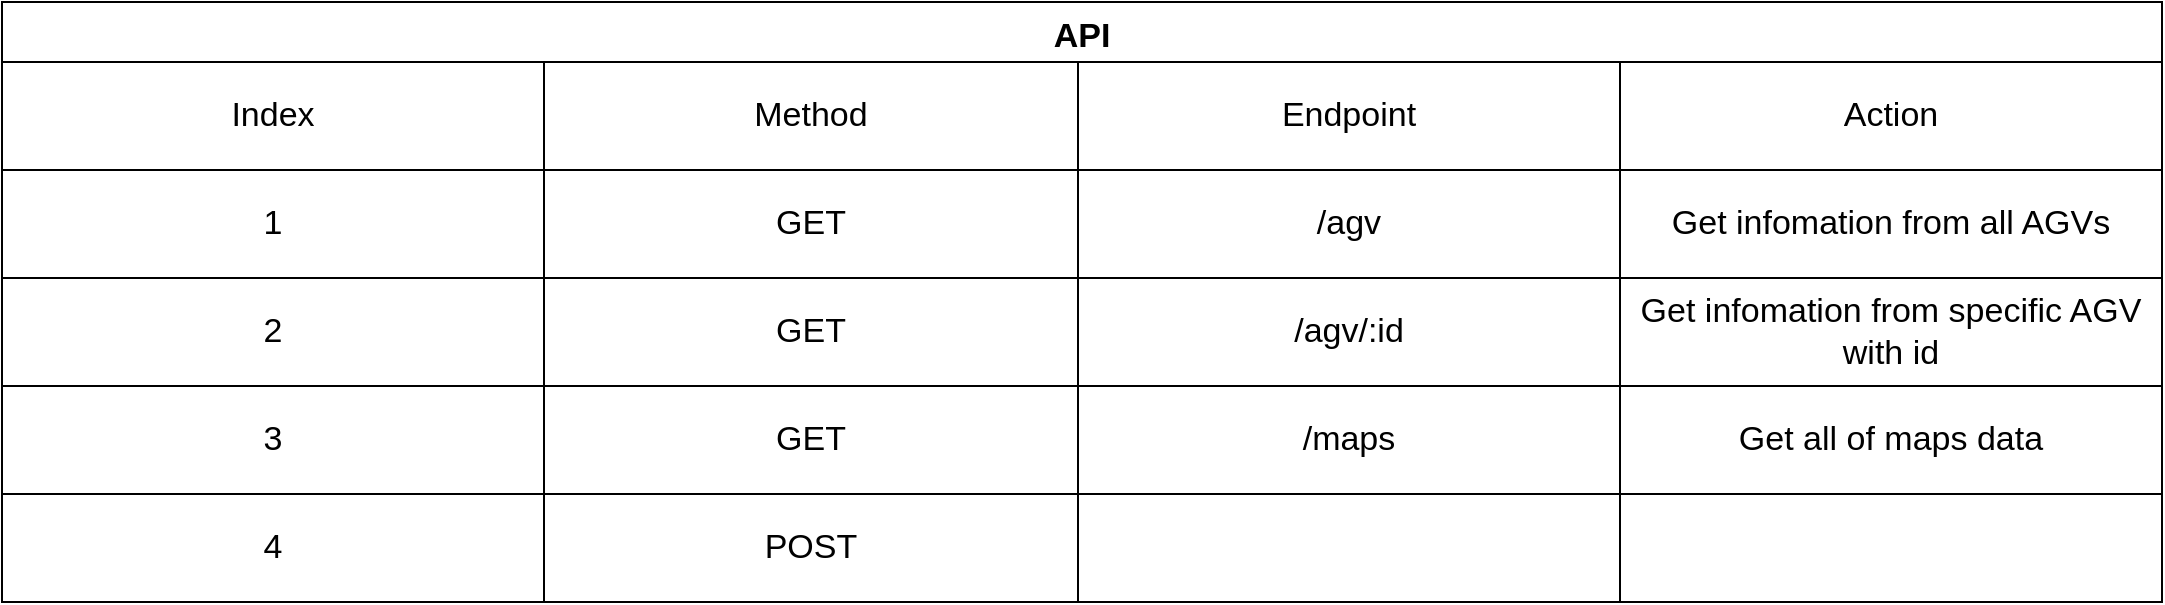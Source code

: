 <mxfile version="20.8.16" type="device"><diagram id="3fIbixli-dRenmDNS4K-" name="Page-1"><mxGraphModel dx="1120" dy="532" grid="1" gridSize="10" guides="1" tooltips="1" connect="1" arrows="1" fold="1" page="1" pageScale="1" pageWidth="1169" pageHeight="827" math="0" shadow="0"><root><mxCell id="0"/><mxCell id="1" parent="0"/><mxCell id="TjqKzzk50AlIPwQPwrDO-1" value="API" style="shape=table;startSize=30;container=1;collapsible=0;childLayout=tableLayout;fontStyle=1;align=center;fontSize=17;" parent="1" vertex="1"><mxGeometry x="20" y="50" width="1080" height="300" as="geometry"/></mxCell><mxCell id="TjqKzzk50AlIPwQPwrDO-2" value="" style="shape=tableRow;horizontal=0;startSize=0;swimlaneHead=0;swimlaneBody=0;top=0;left=0;bottom=0;right=0;collapsible=0;dropTarget=0;fillColor=none;points=[[0,0.5],[1,0.5]];portConstraint=eastwest;fontSize=17;" parent="TjqKzzk50AlIPwQPwrDO-1" vertex="1"><mxGeometry y="30" width="1080" height="54" as="geometry"/></mxCell><mxCell id="TjqKzzk50AlIPwQPwrDO-3" value="Index" style="shape=partialRectangle;html=1;whiteSpace=wrap;connectable=0;fillColor=none;top=0;left=0;bottom=0;right=0;overflow=hidden;fontSize=17;" parent="TjqKzzk50AlIPwQPwrDO-2" vertex="1"><mxGeometry width="271" height="54" as="geometry"><mxRectangle width="271" height="54" as="alternateBounds"/></mxGeometry></mxCell><mxCell id="TjqKzzk50AlIPwQPwrDO-4" value="&lt;font style=&quot;font-size: 17px;&quot;&gt;Method&lt;/font&gt;" style="shape=partialRectangle;html=1;whiteSpace=wrap;connectable=0;fillColor=none;top=0;left=0;bottom=0;right=0;overflow=hidden;fontSize=17;" parent="TjqKzzk50AlIPwQPwrDO-2" vertex="1"><mxGeometry x="271" width="267" height="54" as="geometry"><mxRectangle width="267" height="54" as="alternateBounds"/></mxGeometry></mxCell><mxCell id="TjqKzzk50AlIPwQPwrDO-5" value="Endpoint" style="shape=partialRectangle;html=1;whiteSpace=wrap;connectable=0;fillColor=none;top=0;left=0;bottom=0;right=0;overflow=hidden;fontSize=17;" parent="TjqKzzk50AlIPwQPwrDO-2" vertex="1"><mxGeometry x="538" width="271" height="54" as="geometry"><mxRectangle width="271" height="54" as="alternateBounds"/></mxGeometry></mxCell><mxCell id="TjqKzzk50AlIPwQPwrDO-22" value="Action" style="shape=partialRectangle;html=1;whiteSpace=wrap;connectable=0;fillColor=none;top=0;left=0;bottom=0;right=0;overflow=hidden;fontSize=17;" parent="TjqKzzk50AlIPwQPwrDO-2" vertex="1"><mxGeometry x="809" width="271" height="54" as="geometry"><mxRectangle width="271" height="54" as="alternateBounds"/></mxGeometry></mxCell><mxCell id="TjqKzzk50AlIPwQPwrDO-6" value="" style="shape=tableRow;horizontal=0;startSize=0;swimlaneHead=0;swimlaneBody=0;top=0;left=0;bottom=0;right=0;collapsible=0;dropTarget=0;fillColor=none;points=[[0,0.5],[1,0.5]];portConstraint=eastwest;fontSize=17;" parent="TjqKzzk50AlIPwQPwrDO-1" vertex="1"><mxGeometry y="84" width="1080" height="54" as="geometry"/></mxCell><mxCell id="TjqKzzk50AlIPwQPwrDO-7" value="1" style="shape=partialRectangle;html=1;whiteSpace=wrap;connectable=0;fillColor=none;top=0;left=0;bottom=0;right=0;overflow=hidden;fontSize=17;" parent="TjqKzzk50AlIPwQPwrDO-6" vertex="1"><mxGeometry width="271" height="54" as="geometry"><mxRectangle width="271" height="54" as="alternateBounds"/></mxGeometry></mxCell><mxCell id="TjqKzzk50AlIPwQPwrDO-8" value="GET" style="shape=partialRectangle;html=1;whiteSpace=wrap;connectable=0;fillColor=none;top=0;left=0;bottom=0;right=0;overflow=hidden;fontSize=17;" parent="TjqKzzk50AlIPwQPwrDO-6" vertex="1"><mxGeometry x="271" width="267" height="54" as="geometry"><mxRectangle width="267" height="54" as="alternateBounds"/></mxGeometry></mxCell><mxCell id="TjqKzzk50AlIPwQPwrDO-9" value="/agv" style="shape=partialRectangle;html=1;whiteSpace=wrap;connectable=0;fillColor=none;top=0;left=0;bottom=0;right=0;overflow=hidden;fontSize=17;" parent="TjqKzzk50AlIPwQPwrDO-6" vertex="1"><mxGeometry x="538" width="271" height="54" as="geometry"><mxRectangle width="271" height="54" as="alternateBounds"/></mxGeometry></mxCell><mxCell id="TjqKzzk50AlIPwQPwrDO-23" value="Get infomation from all AGVs" style="shape=partialRectangle;html=1;whiteSpace=wrap;connectable=0;fillColor=none;top=0;left=0;bottom=0;right=0;overflow=hidden;fontSize=17;" parent="TjqKzzk50AlIPwQPwrDO-6" vertex="1"><mxGeometry x="809" width="271" height="54" as="geometry"><mxRectangle width="271" height="54" as="alternateBounds"/></mxGeometry></mxCell><mxCell id="TjqKzzk50AlIPwQPwrDO-10" value="" style="shape=tableRow;horizontal=0;startSize=0;swimlaneHead=0;swimlaneBody=0;top=0;left=0;bottom=0;right=0;collapsible=0;dropTarget=0;fillColor=none;points=[[0,0.5],[1,0.5]];portConstraint=eastwest;fontSize=17;" parent="TjqKzzk50AlIPwQPwrDO-1" vertex="1"><mxGeometry y="138" width="1080" height="54" as="geometry"/></mxCell><mxCell id="TjqKzzk50AlIPwQPwrDO-11" value="2" style="shape=partialRectangle;html=1;whiteSpace=wrap;connectable=0;fillColor=none;top=0;left=0;bottom=0;right=0;overflow=hidden;fontSize=17;" parent="TjqKzzk50AlIPwQPwrDO-10" vertex="1"><mxGeometry width="271" height="54" as="geometry"><mxRectangle width="271" height="54" as="alternateBounds"/></mxGeometry></mxCell><mxCell id="TjqKzzk50AlIPwQPwrDO-12" value="GET" style="shape=partialRectangle;html=1;whiteSpace=wrap;connectable=0;fillColor=none;top=0;left=0;bottom=0;right=0;overflow=hidden;fontSize=17;" parent="TjqKzzk50AlIPwQPwrDO-10" vertex="1"><mxGeometry x="271" width="267" height="54" as="geometry"><mxRectangle width="267" height="54" as="alternateBounds"/></mxGeometry></mxCell><mxCell id="TjqKzzk50AlIPwQPwrDO-13" value="/agv/:id" style="shape=partialRectangle;html=1;whiteSpace=wrap;connectable=0;fillColor=none;top=0;left=0;bottom=0;right=0;overflow=hidden;fontSize=17;" parent="TjqKzzk50AlIPwQPwrDO-10" vertex="1"><mxGeometry x="538" width="271" height="54" as="geometry"><mxRectangle width="271" height="54" as="alternateBounds"/></mxGeometry></mxCell><mxCell id="TjqKzzk50AlIPwQPwrDO-24" value="Get infomation from specific AGV with id" style="shape=partialRectangle;html=1;whiteSpace=wrap;connectable=0;fillColor=none;top=0;left=0;bottom=0;right=0;overflow=hidden;fontSize=17;" parent="TjqKzzk50AlIPwQPwrDO-10" vertex="1"><mxGeometry x="809" width="271" height="54" as="geometry"><mxRectangle width="271" height="54" as="alternateBounds"/></mxGeometry></mxCell><mxCell id="TjqKzzk50AlIPwQPwrDO-14" value="" style="shape=tableRow;horizontal=0;startSize=0;swimlaneHead=0;swimlaneBody=0;top=0;left=0;bottom=0;right=0;collapsible=0;dropTarget=0;fillColor=none;points=[[0,0.5],[1,0.5]];portConstraint=eastwest;fontSize=17;" parent="TjqKzzk50AlIPwQPwrDO-1" vertex="1"><mxGeometry y="192" width="1080" height="54" as="geometry"/></mxCell><mxCell id="TjqKzzk50AlIPwQPwrDO-15" value="3" style="shape=partialRectangle;html=1;whiteSpace=wrap;connectable=0;fillColor=none;top=0;left=0;bottom=0;right=0;overflow=hidden;fontSize=17;" parent="TjqKzzk50AlIPwQPwrDO-14" vertex="1"><mxGeometry width="271" height="54" as="geometry"><mxRectangle width="271" height="54" as="alternateBounds"/></mxGeometry></mxCell><mxCell id="TjqKzzk50AlIPwQPwrDO-16" value="GET" style="shape=partialRectangle;html=1;whiteSpace=wrap;connectable=0;fillColor=none;top=0;left=0;bottom=0;right=0;overflow=hidden;fontSize=17;" parent="TjqKzzk50AlIPwQPwrDO-14" vertex="1"><mxGeometry x="271" width="267" height="54" as="geometry"><mxRectangle width="267" height="54" as="alternateBounds"/></mxGeometry></mxCell><mxCell id="TjqKzzk50AlIPwQPwrDO-17" value="/maps" style="shape=partialRectangle;html=1;whiteSpace=wrap;connectable=0;fillColor=none;top=0;left=0;bottom=0;right=0;overflow=hidden;fontSize=17;" parent="TjqKzzk50AlIPwQPwrDO-14" vertex="1"><mxGeometry x="538" width="271" height="54" as="geometry"><mxRectangle width="271" height="54" as="alternateBounds"/></mxGeometry></mxCell><mxCell id="TjqKzzk50AlIPwQPwrDO-25" value="Get all of maps data" style="shape=partialRectangle;html=1;whiteSpace=wrap;connectable=0;fillColor=none;top=0;left=0;bottom=0;right=0;overflow=hidden;fontSize=17;" parent="TjqKzzk50AlIPwQPwrDO-14" vertex="1"><mxGeometry x="809" width="271" height="54" as="geometry"><mxRectangle width="271" height="54" as="alternateBounds"/></mxGeometry></mxCell><mxCell id="TjqKzzk50AlIPwQPwrDO-18" value="" style="shape=tableRow;horizontal=0;startSize=0;swimlaneHead=0;swimlaneBody=0;top=0;left=0;bottom=0;right=0;collapsible=0;dropTarget=0;fillColor=none;points=[[0,0.5],[1,0.5]];portConstraint=eastwest;fontSize=17;" parent="TjqKzzk50AlIPwQPwrDO-1" vertex="1"><mxGeometry y="246" width="1080" height="54" as="geometry"/></mxCell><mxCell id="TjqKzzk50AlIPwQPwrDO-19" value="4" style="shape=partialRectangle;html=1;whiteSpace=wrap;connectable=0;fillColor=none;top=0;left=0;bottom=0;right=0;overflow=hidden;fontSize=17;" parent="TjqKzzk50AlIPwQPwrDO-18" vertex="1"><mxGeometry width="271" height="54" as="geometry"><mxRectangle width="271" height="54" as="alternateBounds"/></mxGeometry></mxCell><mxCell id="TjqKzzk50AlIPwQPwrDO-20" value="POST" style="shape=partialRectangle;html=1;whiteSpace=wrap;connectable=0;fillColor=none;top=0;left=0;bottom=0;right=0;overflow=hidden;fontSize=17;" parent="TjqKzzk50AlIPwQPwrDO-18" vertex="1"><mxGeometry x="271" width="267" height="54" as="geometry"><mxRectangle width="267" height="54" as="alternateBounds"/></mxGeometry></mxCell><mxCell id="TjqKzzk50AlIPwQPwrDO-21" value="" style="shape=partialRectangle;html=1;whiteSpace=wrap;connectable=0;fillColor=none;top=0;left=0;bottom=0;right=0;overflow=hidden;fontSize=17;" parent="TjqKzzk50AlIPwQPwrDO-18" vertex="1"><mxGeometry x="538" width="271" height="54" as="geometry"><mxRectangle width="271" height="54" as="alternateBounds"/></mxGeometry></mxCell><mxCell id="TjqKzzk50AlIPwQPwrDO-26" style="shape=partialRectangle;html=1;whiteSpace=wrap;connectable=0;fillColor=none;top=0;left=0;bottom=0;right=0;overflow=hidden;fontSize=17;" parent="TjqKzzk50AlIPwQPwrDO-18" vertex="1"><mxGeometry x="809" width="271" height="54" as="geometry"><mxRectangle width="271" height="54" as="alternateBounds"/></mxGeometry></mxCell></root></mxGraphModel></diagram></mxfile>